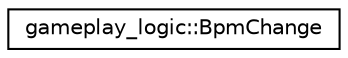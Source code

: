 digraph "Graphical Class Hierarchy"
{
 // LATEX_PDF_SIZE
  edge [fontname="Helvetica",fontsize="10",labelfontname="Helvetica",labelfontsize="10"];
  node [fontname="Helvetica",fontsize="10",shape=record];
  rankdir="LR";
  Node0 [label="gameplay_logic::BpmChange",height=0.2,width=0.4,color="black", fillcolor="white", style="filled",URL="$classgameplay__logic_1_1BpmChange.html",tooltip=" "];
}
